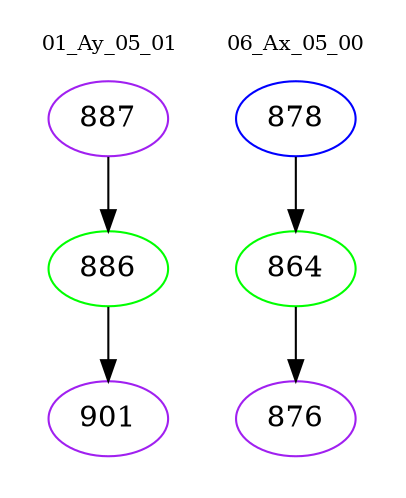 digraph{
subgraph cluster_0 {
color = white
label = "01_Ay_05_01";
fontsize=10;
T0_887 [label="887", color="purple"]
T0_887 -> T0_886 [color="black"]
T0_886 [label="886", color="green"]
T0_886 -> T0_901 [color="black"]
T0_901 [label="901", color="purple"]
}
subgraph cluster_1 {
color = white
label = "06_Ax_05_00";
fontsize=10;
T1_878 [label="878", color="blue"]
T1_878 -> T1_864 [color="black"]
T1_864 [label="864", color="green"]
T1_864 -> T1_876 [color="black"]
T1_876 [label="876", color="purple"]
}
}
